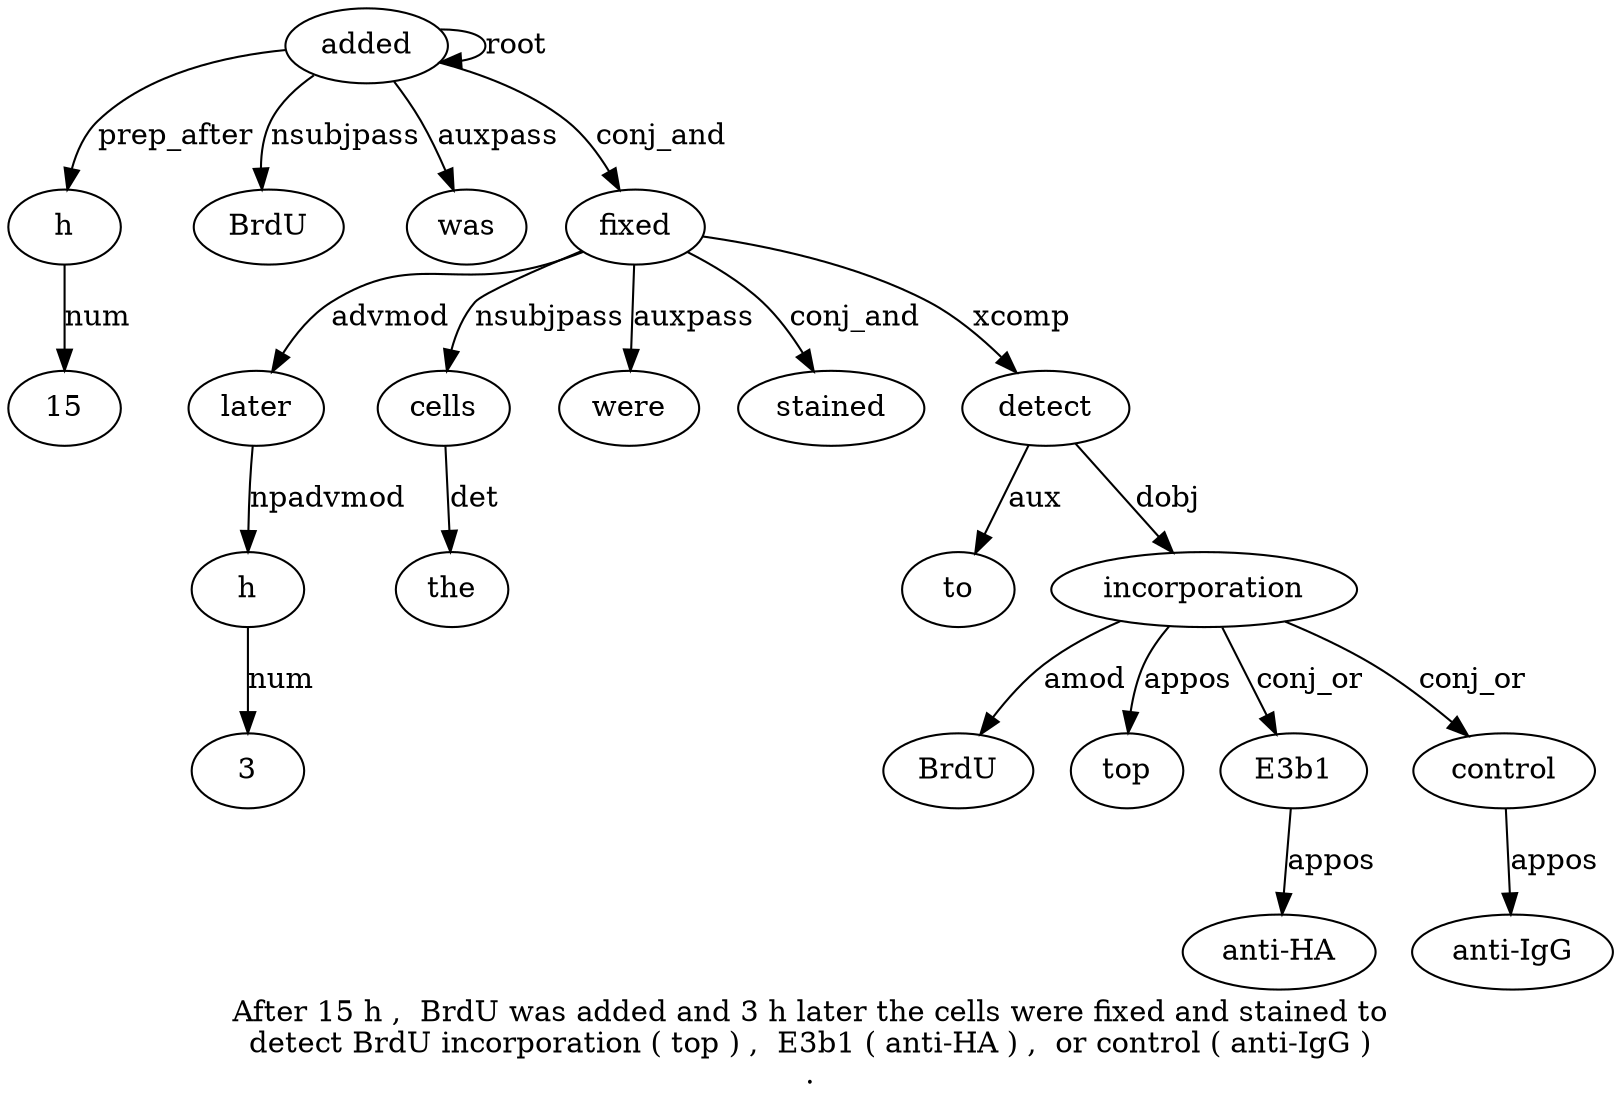 digraph "After 15 h ,  BrdU was added and 3 h later the cells were fixed and stained to detect BrdU incorporation ( top ) ,  E3b1 ( anti-HA ) ,  or control ( anti-IgG ) ." {
label="After 15 h ,  BrdU was added and 3 h later the cells were fixed and stained to
detect BrdU incorporation ( top ) ,  E3b1 ( anti-HA ) ,  or control ( anti-IgG )
.";
h3 [style=filled, fillcolor=white, label=h];
152 [style=filled, fillcolor=white, label=15];
h3 -> 152  [label=num];
added7 [style=filled, fillcolor=white, label=added];
added7 -> h3  [label=prep_after];
BrdU5 [style=filled, fillcolor=white, label=BrdU];
added7 -> BrdU5  [label=nsubjpass];
was6 [style=filled, fillcolor=white, label=was];
added7 -> was6  [label=auxpass];
added7 -> added7  [label=root];
h10 [style=filled, fillcolor=white, label=h];
39 [style=filled, fillcolor=white, label=3];
h10 -> 39  [label=num];
later11 [style=filled, fillcolor=white, label=later];
later11 -> h10  [label=npadvmod];
fixed15 [style=filled, fillcolor=white, label=fixed];
fixed15 -> later11  [label=advmod];
cells13 [style=filled, fillcolor=white, label=cells];
the12 [style=filled, fillcolor=white, label=the];
cells13 -> the12  [label=det];
fixed15 -> cells13  [label=nsubjpass];
were14 [style=filled, fillcolor=white, label=were];
fixed15 -> were14  [label=auxpass];
added7 -> fixed15  [label=conj_and];
stained17 [style=filled, fillcolor=white, label=stained];
fixed15 -> stained17  [label=conj_and];
detect19 [style=filled, fillcolor=white, label=detect];
to18 [style=filled, fillcolor=white, label=to];
detect19 -> to18  [label=aux];
fixed15 -> detect19  [label=xcomp];
incorporation21 [style=filled, fillcolor=white, label=incorporation];
BrdU20 [style=filled, fillcolor=white, label=BrdU];
incorporation21 -> BrdU20  [label=amod];
detect19 -> incorporation21  [label=dobj];
top23 [style=filled, fillcolor=white, label=top];
incorporation21 -> top23  [label=appos];
E3b126 [style=filled, fillcolor=white, label=E3b1];
incorporation21 -> E3b126  [label=conj_or];
"anti-HA28" [style=filled, fillcolor=white, label="anti-HA"];
E3b126 -> "anti-HA28"  [label=appos];
control32 [style=filled, fillcolor=white, label=control];
incorporation21 -> control32  [label=conj_or];
"anti-IgG34" [style=filled, fillcolor=white, label="anti-IgG"];
control32 -> "anti-IgG34"  [label=appos];
}
